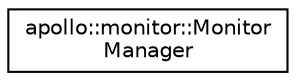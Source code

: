 digraph "Graphical Class Hierarchy"
{
  edge [fontname="Helvetica",fontsize="10",labelfontname="Helvetica",labelfontsize="10"];
  node [fontname="Helvetica",fontsize="10",shape=record];
  rankdir="LR";
  Node1 [label="apollo::monitor::Monitor\lManager",height=0.2,width=0.4,color="black", fillcolor="white", style="filled",URL="$classapollo_1_1monitor_1_1MonitorManager.html"];
}

